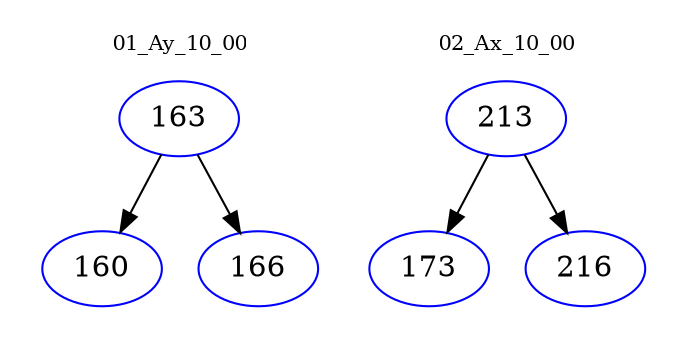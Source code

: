digraph{
subgraph cluster_0 {
color = white
label = "01_Ay_10_00";
fontsize=10;
T0_163 [label="163", color="blue"]
T0_163 -> T0_160 [color="black"]
T0_160 [label="160", color="blue"]
T0_163 -> T0_166 [color="black"]
T0_166 [label="166", color="blue"]
}
subgraph cluster_1 {
color = white
label = "02_Ax_10_00";
fontsize=10;
T1_213 [label="213", color="blue"]
T1_213 -> T1_173 [color="black"]
T1_173 [label="173", color="blue"]
T1_213 -> T1_216 [color="black"]
T1_216 [label="216", color="blue"]
}
}
